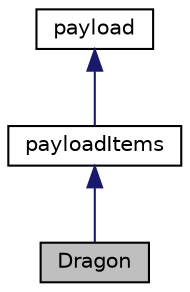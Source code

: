 digraph "Dragon"
{
 // LATEX_PDF_SIZE
  edge [fontname="Helvetica",fontsize="10",labelfontname="Helvetica",labelfontsize="10"];
  node [fontname="Helvetica",fontsize="10",shape=record];
  Node1 [label="Dragon",height=0.2,width=0.4,color="black", fillcolor="grey75", style="filled", fontcolor="black",tooltip="Dragon Class."];
  Node2 -> Node1 [dir="back",color="midnightblue",fontsize="10",style="solid"];
  Node2 [label="payloadItems",height=0.2,width=0.4,color="black", fillcolor="white", style="filled",URL="$classpayloadItems.html",tooltip="payloadItems Class"];
  Node3 -> Node2 [dir="back",color="midnightblue",fontsize="10",style="solid"];
  Node3 [label="payload",height=0.2,width=0.4,color="black", fillcolor="white", style="filled",URL="$classpayload.html",tooltip="payload Class"];
}
